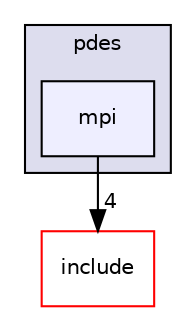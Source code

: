 digraph "source/pdes/mpi" {
  bgcolor=transparent;
  compound=true
  node [ fontsize="10", fontname="Helvetica"];
  edge [ labelfontsize="10", labelfontname="Helvetica"];
  subgraph clusterdir_863924b7d266e6f7561da03323982265 {
    graph [ bgcolor="#ddddee", pencolor="black", label="pdes" fontname="Helvetica", fontsize="10", URL="dir_863924b7d266e6f7561da03323982265.html"]
  dir_d30ee247edb6922479131ed25252b151 [shape=box, label="mpi", style="filled", fillcolor="#eeeeff", pencolor="black", URL="dir_d30ee247edb6922479131ed25252b151.html"];
  }
  dir_d44c64559bbebec7f509842c48db8b23 [shape=box label="include" color="red" URL="dir_d44c64559bbebec7f509842c48db8b23.html"];
  dir_d30ee247edb6922479131ed25252b151->dir_d44c64559bbebec7f509842c48db8b23 [headlabel="4", labeldistance=1.5 headhref="dir_000011_000002.html"];
}
